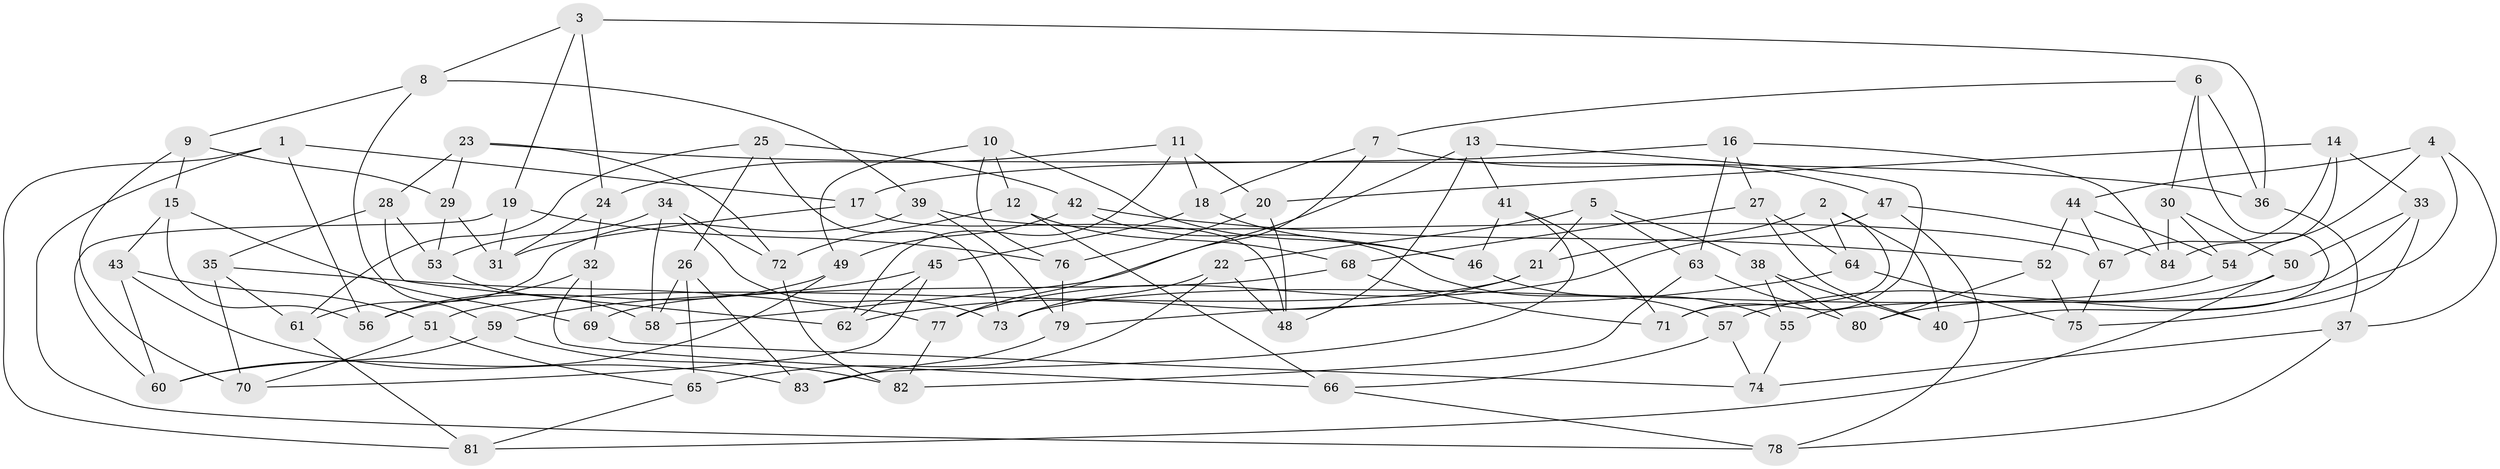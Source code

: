 // Generated by graph-tools (version 1.1) at 2025/16/03/09/25 04:16:27]
// undirected, 84 vertices, 168 edges
graph export_dot {
graph [start="1"]
  node [color=gray90,style=filled];
  1;
  2;
  3;
  4;
  5;
  6;
  7;
  8;
  9;
  10;
  11;
  12;
  13;
  14;
  15;
  16;
  17;
  18;
  19;
  20;
  21;
  22;
  23;
  24;
  25;
  26;
  27;
  28;
  29;
  30;
  31;
  32;
  33;
  34;
  35;
  36;
  37;
  38;
  39;
  40;
  41;
  42;
  43;
  44;
  45;
  46;
  47;
  48;
  49;
  50;
  51;
  52;
  53;
  54;
  55;
  56;
  57;
  58;
  59;
  60;
  61;
  62;
  63;
  64;
  65;
  66;
  67;
  68;
  69;
  70;
  71;
  72;
  73;
  74;
  75;
  76;
  77;
  78;
  79;
  80;
  81;
  82;
  83;
  84;
  1 -- 81;
  1 -- 17;
  1 -- 56;
  1 -- 78;
  2 -- 21;
  2 -- 64;
  2 -- 40;
  2 -- 71;
  3 -- 19;
  3 -- 8;
  3 -- 36;
  3 -- 24;
  4 -- 44;
  4 -- 37;
  4 -- 54;
  4 -- 80;
  5 -- 21;
  5 -- 38;
  5 -- 63;
  5 -- 22;
  6 -- 36;
  6 -- 30;
  6 -- 7;
  6 -- 40;
  7 -- 47;
  7 -- 77;
  7 -- 18;
  8 -- 59;
  8 -- 39;
  8 -- 9;
  9 -- 15;
  9 -- 29;
  9 -- 70;
  10 -- 49;
  10 -- 12;
  10 -- 46;
  10 -- 76;
  11 -- 18;
  11 -- 24;
  11 -- 62;
  11 -- 20;
  12 -- 66;
  12 -- 68;
  12 -- 72;
  13 -- 48;
  13 -- 41;
  13 -- 58;
  13 -- 71;
  14 -- 67;
  14 -- 20;
  14 -- 33;
  14 -- 84;
  15 -- 56;
  15 -- 69;
  15 -- 43;
  16 -- 84;
  16 -- 17;
  16 -- 27;
  16 -- 63;
  17 -- 31;
  17 -- 48;
  18 -- 45;
  18 -- 46;
  19 -- 31;
  19 -- 60;
  19 -- 76;
  20 -- 76;
  20 -- 48;
  21 -- 51;
  21 -- 62;
  22 -- 73;
  22 -- 65;
  22 -- 48;
  23 -- 29;
  23 -- 36;
  23 -- 72;
  23 -- 28;
  24 -- 31;
  24 -- 32;
  25 -- 42;
  25 -- 61;
  25 -- 26;
  25 -- 73;
  26 -- 65;
  26 -- 58;
  26 -- 83;
  27 -- 40;
  27 -- 64;
  27 -- 68;
  28 -- 53;
  28 -- 62;
  28 -- 35;
  29 -- 53;
  29 -- 31;
  30 -- 54;
  30 -- 50;
  30 -- 84;
  32 -- 66;
  32 -- 69;
  32 -- 56;
  33 -- 50;
  33 -- 55;
  33 -- 75;
  34 -- 53;
  34 -- 72;
  34 -- 58;
  34 -- 73;
  35 -- 77;
  35 -- 70;
  35 -- 61;
  36 -- 37;
  37 -- 78;
  37 -- 74;
  38 -- 80;
  38 -- 40;
  38 -- 55;
  39 -- 67;
  39 -- 61;
  39 -- 79;
  41 -- 71;
  41 -- 83;
  41 -- 46;
  42 -- 57;
  42 -- 49;
  42 -- 52;
  43 -- 83;
  43 -- 60;
  43 -- 51;
  44 -- 52;
  44 -- 54;
  44 -- 67;
  45 -- 62;
  45 -- 70;
  45 -- 59;
  46 -- 55;
  47 -- 84;
  47 -- 77;
  47 -- 78;
  49 -- 56;
  49 -- 60;
  50 -- 81;
  50 -- 57;
  51 -- 65;
  51 -- 70;
  52 -- 80;
  52 -- 75;
  53 -- 58;
  54 -- 73;
  55 -- 74;
  57 -- 66;
  57 -- 74;
  59 -- 60;
  59 -- 82;
  61 -- 81;
  63 -- 82;
  63 -- 80;
  64 -- 75;
  64 -- 79;
  65 -- 81;
  66 -- 78;
  67 -- 75;
  68 -- 71;
  68 -- 69;
  69 -- 74;
  72 -- 82;
  76 -- 79;
  77 -- 82;
  79 -- 83;
}
